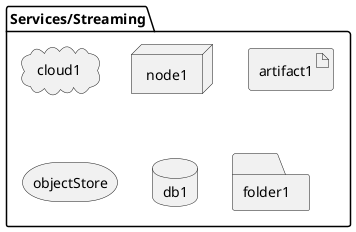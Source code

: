 @startuml

package  "Services/Streaming" {
  cloud cloud1
  node node1
  artifact artifact1
  storage objectStore
  database db1
  folder folder1
}

@enduml
